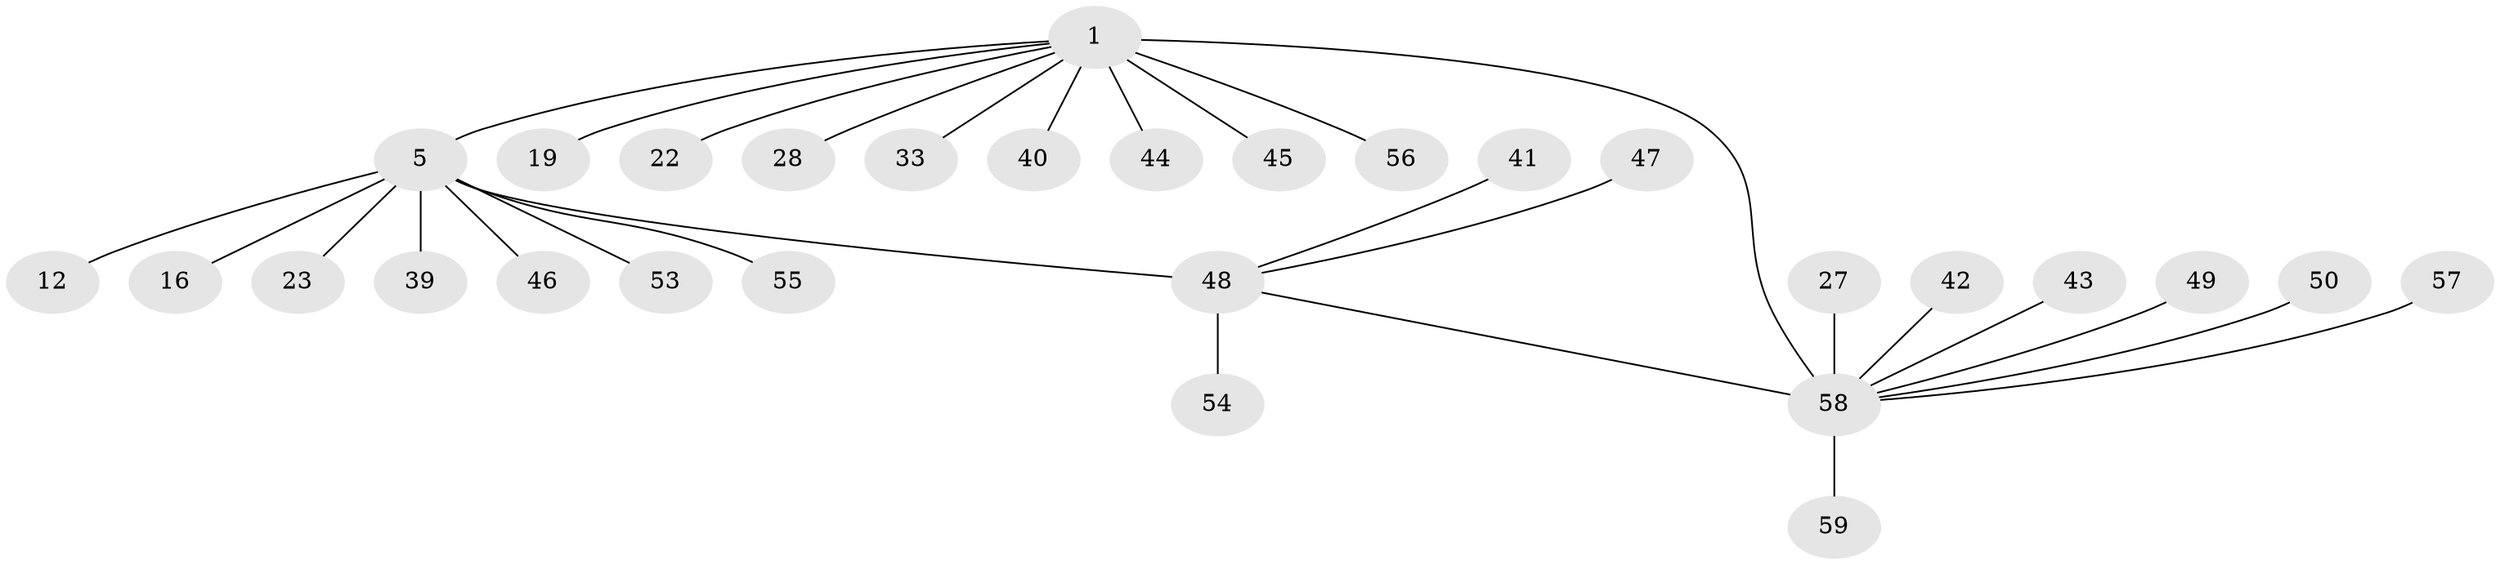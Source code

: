 // original degree distribution, {14: 0.01694915254237288, 10: 0.01694915254237288, 3: 0.06779661016949153, 12: 0.01694915254237288, 4: 0.01694915254237288, 1: 0.6440677966101694, 6: 0.03389830508474576, 7: 0.01694915254237288, 2: 0.15254237288135594, 5: 0.01694915254237288}
// Generated by graph-tools (version 1.1) at 2025/47/03/09/25 04:47:29]
// undirected, 29 vertices, 29 edges
graph export_dot {
graph [start="1"]
  node [color=gray90,style=filled];
  1;
  5 [super="+2"];
  12 [super="+11"];
  16;
  19;
  22;
  23;
  27;
  28;
  33;
  39;
  40 [super="+14+31"];
  41;
  42;
  43;
  44;
  45;
  46;
  47;
  48 [super="+38+7+6+13+10+18+20+21+29+30+35"];
  49;
  50;
  53 [super="+36"];
  54;
  55;
  56;
  57;
  58 [super="+51+52+37"];
  59;
  1 -- 5 [weight=2];
  1 -- 19;
  1 -- 22;
  1 -- 28;
  1 -- 33;
  1 -- 44;
  1 -- 45;
  1 -- 56;
  1 -- 40;
  1 -- 58 [weight=4];
  5 -- 23;
  5 -- 39;
  5 -- 46;
  5 -- 16;
  5 -- 55;
  5 -- 48 [weight=3];
  5 -- 12;
  5 -- 53;
  27 -- 58;
  41 -- 48;
  42 -- 58;
  43 -- 58;
  47 -- 48;
  48 -- 54;
  48 -- 58;
  49 -- 58;
  50 -- 58;
  57 -- 58;
  58 -- 59;
}
